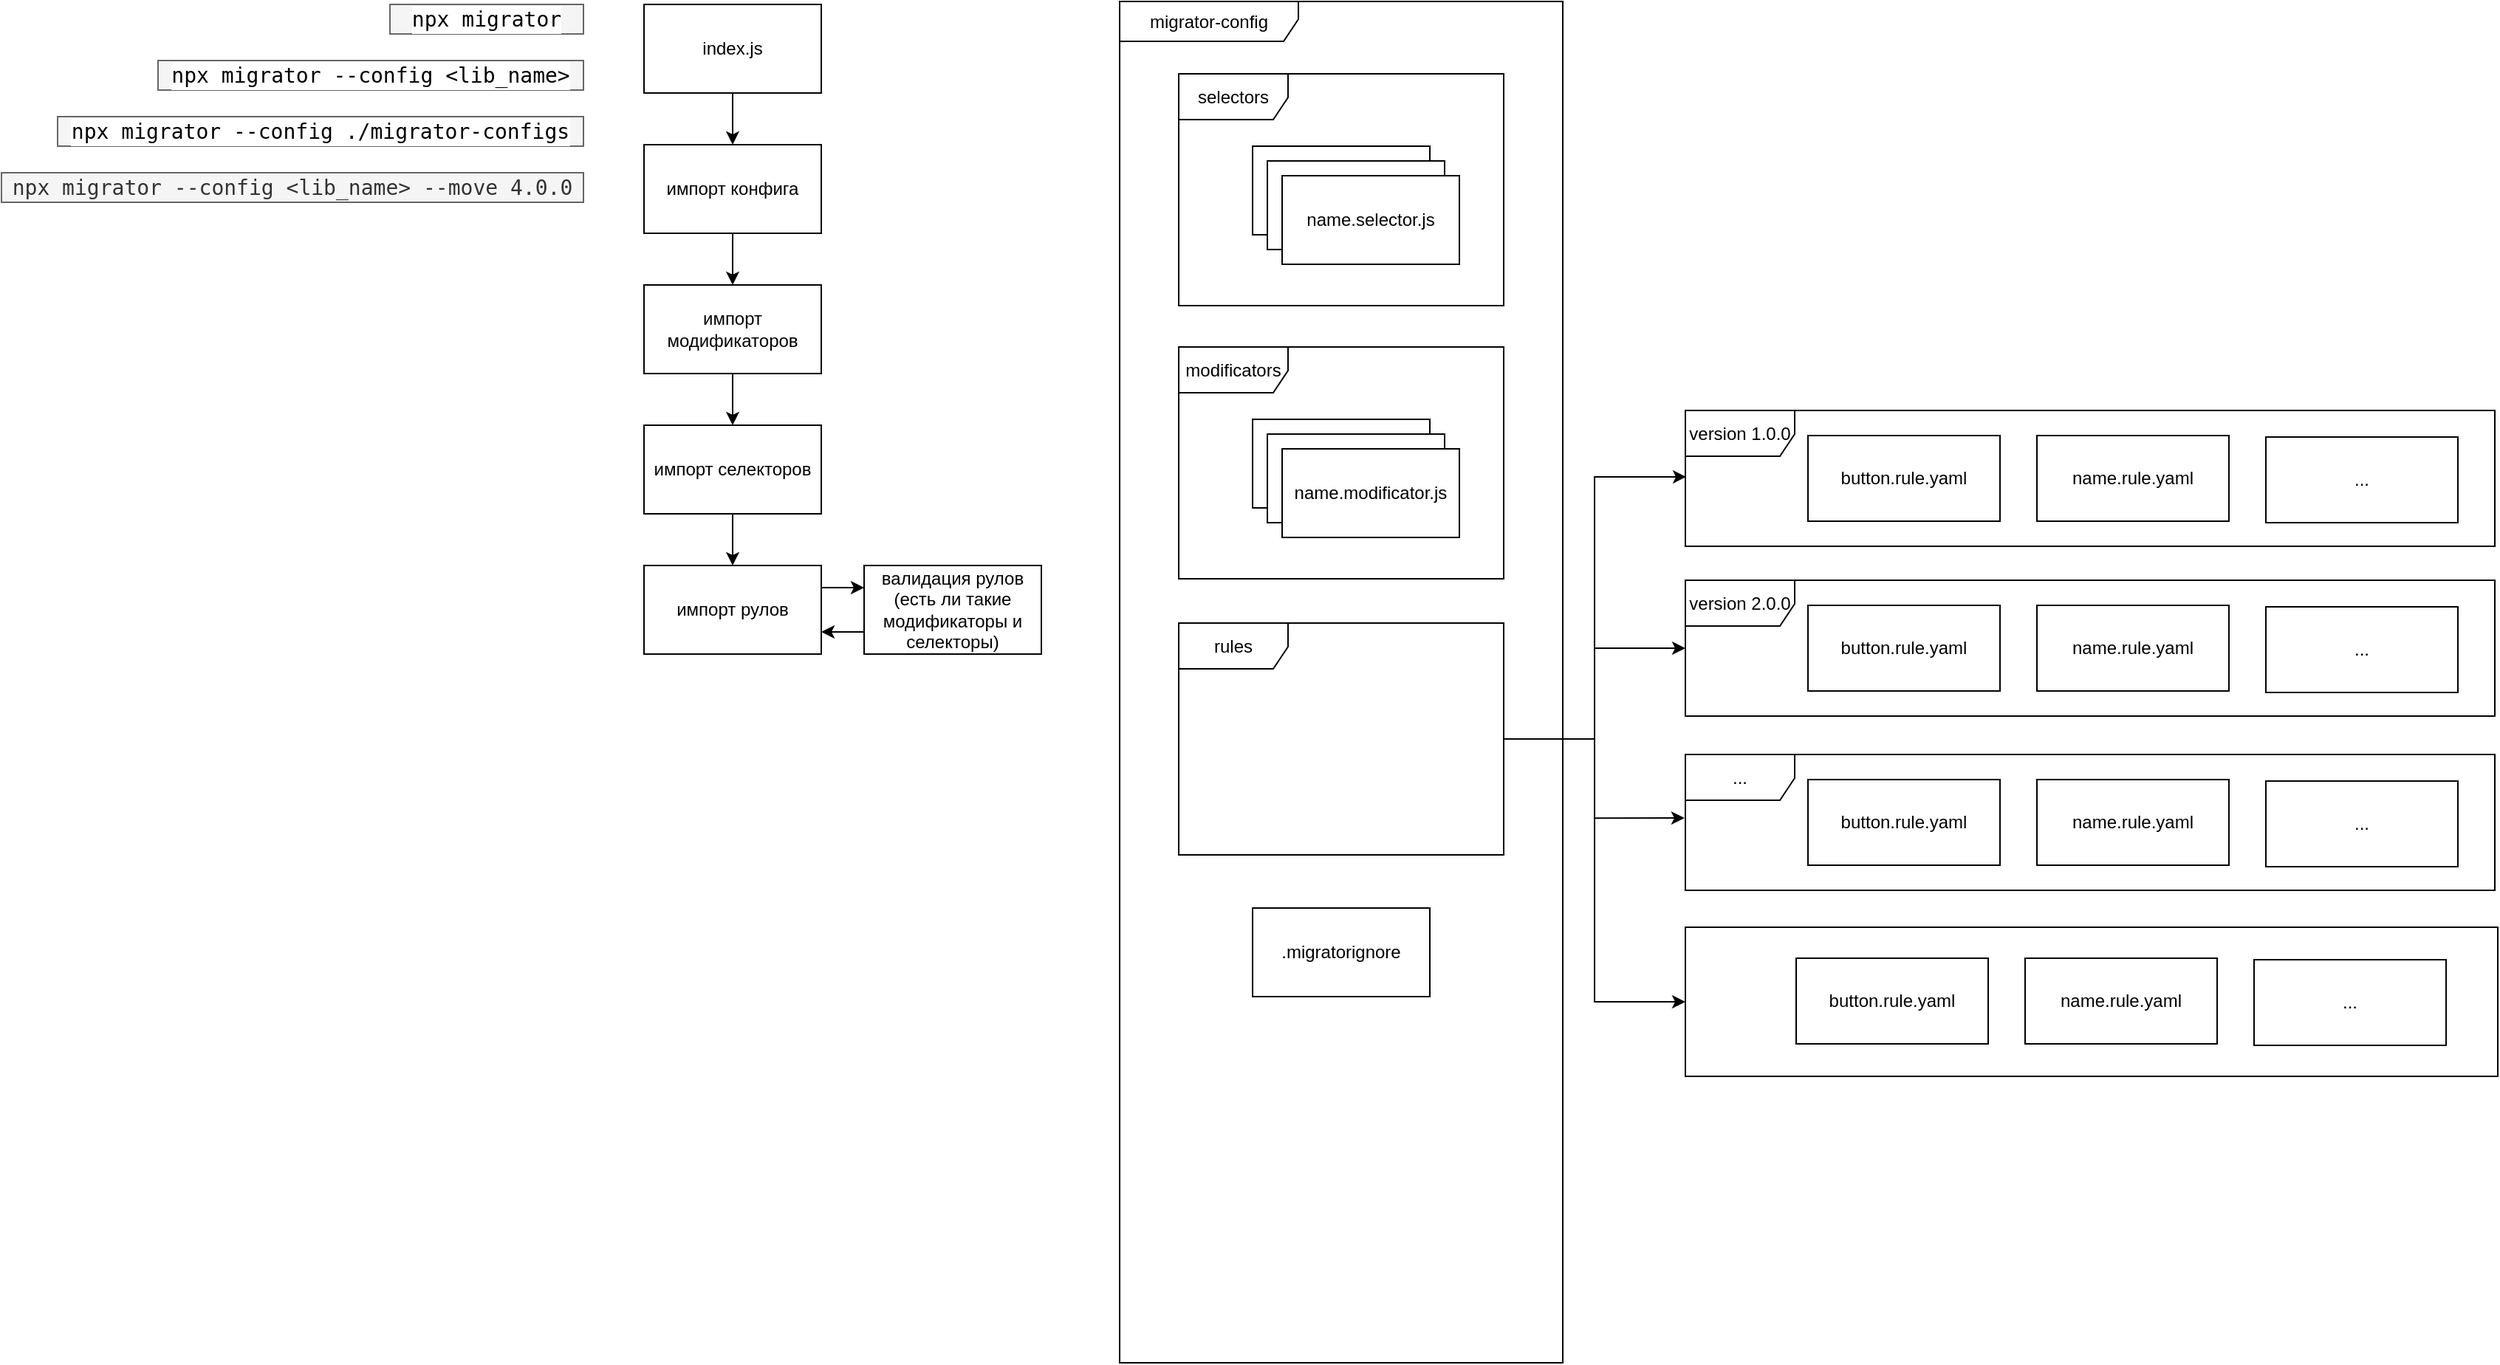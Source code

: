 <mxfile>
    <diagram id="eoj9MSnaxErYWUOsbj-o" name="Страница 1">
        <mxGraphModel dx="1166" dy="40" grid="0" gridSize="10" guides="1" tooltips="1" connect="1" arrows="1" fold="1" page="0" pageScale="1" pageWidth="827" pageHeight="1169" math="0" shadow="0">
            <root>
                <mxCell id="0"/>
                <mxCell id="1" parent="0"/>
                <mxCell id="88" value="" style="edgeStyle=orthogonalEdgeStyle;rounded=0;orthogonalLoop=1;jettySize=auto;html=1;" edge="1" parent="1" source="PYiMBZbeEy-rtbewGdzI-4" target="14">
                    <mxGeometry relative="1" as="geometry"/>
                </mxCell>
                <mxCell id="PYiMBZbeEy-rtbewGdzI-4" value="index.js" style="rounded=0;whiteSpace=wrap;html=1;" parent="1" vertex="1">
                    <mxGeometry x="185" y="473" width="120" height="60" as="geometry"/>
                </mxCell>
                <mxCell id="PYiMBZbeEy-rtbewGdzI-21" value="migrator-config" style="shape=umlFrame;whiteSpace=wrap;html=1;width=121;height=27;" parent="1" vertex="1">
                    <mxGeometry x="507" y="471" width="300" height="922" as="geometry"/>
                </mxCell>
                <mxCell id="3" value="" style="group" parent="1" vertex="1" connectable="0">
                    <mxGeometry x="547" y="520" width="220" height="157" as="geometry"/>
                </mxCell>
                <mxCell id="PYiMBZbeEy-rtbewGdzI-22" value="selectors" style="shape=umlFrame;whiteSpace=wrap;html=1;width=74;height=31;" parent="3" vertex="1">
                    <mxGeometry width="220" height="157" as="geometry"/>
                </mxCell>
                <mxCell id="2" value="" style="group" parent="3" vertex="1" connectable="0">
                    <mxGeometry x="50" y="49" width="140" height="80" as="geometry"/>
                </mxCell>
                <mxCell id="PYiMBZbeEy-rtbewGdzI-23" value="name.selector.js" style="rounded=0;whiteSpace=wrap;html=1;" parent="2" vertex="1">
                    <mxGeometry width="120" height="60" as="geometry"/>
                </mxCell>
                <mxCell id="PYiMBZbeEy-rtbewGdzI-24" value="name.selector.js" style="rounded=0;whiteSpace=wrap;html=1;" parent="2" vertex="1">
                    <mxGeometry x="10" y="10" width="120" height="60" as="geometry"/>
                </mxCell>
                <mxCell id="PYiMBZbeEy-rtbewGdzI-25" value="name.selector.js" style="rounded=0;whiteSpace=wrap;html=1;" parent="2" vertex="1">
                    <mxGeometry x="20" y="20" width="120" height="60" as="geometry"/>
                </mxCell>
                <mxCell id="5" value="" style="group" parent="1" vertex="1" connectable="0">
                    <mxGeometry x="547" y="705" width="220" height="157" as="geometry"/>
                </mxCell>
                <mxCell id="PYiMBZbeEy-rtbewGdzI-26" value="modificators" style="shape=umlFrame;whiteSpace=wrap;html=1;width=74;height=31;" parent="5" vertex="1">
                    <mxGeometry width="220" height="157" as="geometry"/>
                </mxCell>
                <mxCell id="4" value="" style="group" parent="5" vertex="1" connectable="0">
                    <mxGeometry x="50" y="49" width="140" height="80" as="geometry"/>
                </mxCell>
                <mxCell id="PYiMBZbeEy-rtbewGdzI-27" value="name.rules.js" style="rounded=0;whiteSpace=wrap;html=1;" parent="4" vertex="1">
                    <mxGeometry width="120" height="60" as="geometry"/>
                </mxCell>
                <mxCell id="PYiMBZbeEy-rtbewGdzI-28" value="name.rules.js" style="rounded=0;whiteSpace=wrap;html=1;" parent="4" vertex="1">
                    <mxGeometry x="10" y="10" width="120" height="60" as="geometry"/>
                </mxCell>
                <mxCell id="PYiMBZbeEy-rtbewGdzI-29" value="name.modificator.js" style="rounded=0;whiteSpace=wrap;html=1;" parent="4" vertex="1">
                    <mxGeometry x="20" y="20" width="120" height="60" as="geometry"/>
                </mxCell>
                <mxCell id="6" value="" style="group" parent="1" vertex="1" connectable="0">
                    <mxGeometry x="547" y="892" width="220" height="157" as="geometry"/>
                </mxCell>
                <mxCell id="7" value="rules" style="shape=umlFrame;whiteSpace=wrap;html=1;width=74;height=31;" parent="6" vertex="1">
                    <mxGeometry width="220" height="157" as="geometry"/>
                </mxCell>
                <mxCell id="92" value="" style="edgeStyle=orthogonalEdgeStyle;rounded=0;orthogonalLoop=1;jettySize=auto;html=1;" edge="1" parent="1" source="14" target="91">
                    <mxGeometry relative="1" as="geometry"/>
                </mxCell>
                <mxCell id="14" value="импорт конфига" style="rounded=0;whiteSpace=wrap;html=1;" parent="1" vertex="1">
                    <mxGeometry x="185" y="568" width="120" height="60" as="geometry"/>
                </mxCell>
                <mxCell id="18" value=".migratorignore" style="rounded=0;whiteSpace=wrap;html=1;" parent="1" vertex="1">
                    <mxGeometry x="597" y="1085" width="120" height="60" as="geometry"/>
                </mxCell>
                <mxCell id="19" value="&lt;meta charset=&quot;utf-8&quot;&gt;&lt;div style=&quot;color: rgb(0, 0, 0); background-color: rgb(255, 255, 255); font-family: &amp;quot;droid sans mono&amp;quot;, monospace, monospace, &amp;quot;droid sans fallback&amp;quot;; font-weight: normal; font-size: 14px; line-height: 19px;&quot;&gt;&lt;div&gt;&lt;span style=&quot;color: #000000&quot;&gt;npx migrator --config &amp;lt;lib_name&amp;gt;&lt;/span&gt;&lt;/div&gt;&lt;/div&gt;" style="text;html=1;strokeColor=#666666;fillColor=#f5f5f5;align=center;verticalAlign=middle;whiteSpace=wrap;rounded=0;fontColor=#333333;" parent="1" vertex="1">
                    <mxGeometry x="-144" y="511" width="288" height="20" as="geometry"/>
                </mxCell>
                <mxCell id="20" value="&lt;div style=&quot;font-family: &amp;#34;droid sans mono&amp;#34; , monospace , monospace , &amp;#34;droid sans fallback&amp;#34; ; font-size: 14px ; line-height: 19px&quot;&gt;npx migrator --config &amp;lt;lib_name&amp;gt; --move 4.0.0&lt;/div&gt;" style="text;html=1;strokeColor=#666666;fillColor=#f5f5f5;align=center;verticalAlign=middle;whiteSpace=wrap;rounded=0;fontColor=#333333;" parent="1" vertex="1">
                    <mxGeometry x="-250" y="587" width="394" height="20" as="geometry"/>
                </mxCell>
                <mxCell id="21" value="&lt;meta charset=&quot;utf-8&quot;&gt;&lt;div style=&quot;color: rgb(0, 0, 0); background-color: rgb(255, 255, 255); font-family: &amp;quot;droid sans mono&amp;quot;, monospace, monospace, &amp;quot;droid sans fallback&amp;quot;; font-weight: normal; font-size: 14px; line-height: 19px;&quot;&gt;&lt;div&gt;&lt;span style=&quot;color: #000000&quot;&gt;npx migrator --config ./migrator-configs&lt;/span&gt;&lt;/div&gt;&lt;/div&gt;" style="text;html=1;strokeColor=#666666;fillColor=#f5f5f5;align=center;verticalAlign=middle;whiteSpace=wrap;rounded=0;fontColor=#333333;" parent="1" vertex="1">
                    <mxGeometry x="-212" y="549" width="356" height="20" as="geometry"/>
                </mxCell>
                <mxCell id="22" value="&lt;div style=&quot;color: rgb(0 , 0 , 0) ; background-color: rgb(255 , 255 , 255) ; font-family: &amp;#34;droid sans mono&amp;#34; , monospace , monospace , &amp;#34;droid sans fallback&amp;#34; ; font-weight: normal ; font-size: 14px ; line-height: 19px&quot;&gt;&lt;div&gt;&lt;span style=&quot;color: #000000&quot;&gt;npx migrator&lt;/span&gt;&lt;/div&gt;&lt;/div&gt;" style="text;html=1;strokeColor=#666666;fillColor=#f5f5f5;align=center;verticalAlign=middle;whiteSpace=wrap;rounded=0;fontColor=#333333;" vertex="1" parent="1">
                    <mxGeometry x="13" y="473" width="131" height="20" as="geometry"/>
                </mxCell>
                <mxCell id="56" value="version 1.0.0" style="shape=umlFrame;whiteSpace=wrap;html=1;width=74;height=31;" vertex="1" parent="1">
                    <mxGeometry x="890" y="748" width="548" height="92" as="geometry"/>
                </mxCell>
                <mxCell id="70" value="..." style="rounded=0;whiteSpace=wrap;html=1;" vertex="1" parent="1">
                    <mxGeometry x="1283" y="766" width="130" height="58" as="geometry"/>
                </mxCell>
                <mxCell id="66" value="name.rule.yaml" style="rounded=0;whiteSpace=wrap;html=1;" vertex="1" parent="1">
                    <mxGeometry x="1128" y="765" width="130" height="58" as="geometry"/>
                </mxCell>
                <mxCell id="11" value="button.rule.yaml" style="rounded=0;whiteSpace=wrap;html=1;" parent="1" vertex="1">
                    <mxGeometry x="973" y="765" width="130" height="58" as="geometry"/>
                </mxCell>
                <mxCell id="72" value="version 2.0.0" style="shape=umlFrame;whiteSpace=wrap;html=1;width=74;height=31;" vertex="1" parent="1">
                    <mxGeometry x="890" y="863" width="548" height="92" as="geometry"/>
                </mxCell>
                <mxCell id="73" value="..." style="rounded=0;whiteSpace=wrap;html=1;" vertex="1" parent="1">
                    <mxGeometry x="1283" y="881" width="130" height="58" as="geometry"/>
                </mxCell>
                <mxCell id="74" value="name.rule.yaml" style="rounded=0;whiteSpace=wrap;html=1;" vertex="1" parent="1">
                    <mxGeometry x="1128" y="880" width="130" height="58" as="geometry"/>
                </mxCell>
                <mxCell id="75" value="button.rule.yaml" style="rounded=0;whiteSpace=wrap;html=1;" vertex="1" parent="1">
                    <mxGeometry x="973" y="880" width="130" height="58" as="geometry"/>
                </mxCell>
                <mxCell id="76" style="edgeStyle=orthogonalEdgeStyle;rounded=0;orthogonalLoop=1;jettySize=auto;html=1;" edge="1" parent="1" source="7" target="72">
                    <mxGeometry relative="1" as="geometry"/>
                </mxCell>
                <mxCell id="77" value="..." style="shape=umlFrame;whiteSpace=wrap;html=1;width=74;height=31;" vertex="1" parent="1">
                    <mxGeometry x="890" y="981" width="548" height="92" as="geometry"/>
                </mxCell>
                <mxCell id="78" value="..." style="rounded=0;whiteSpace=wrap;html=1;" vertex="1" parent="1">
                    <mxGeometry x="1283" y="999" width="130" height="58" as="geometry"/>
                </mxCell>
                <mxCell id="79" value="name.rule.yaml" style="rounded=0;whiteSpace=wrap;html=1;" vertex="1" parent="1">
                    <mxGeometry x="1128" y="998" width="130" height="58" as="geometry"/>
                </mxCell>
                <mxCell id="80" value="button.rule.yaml" style="rounded=0;whiteSpace=wrap;html=1;" vertex="1" parent="1">
                    <mxGeometry x="973" y="998" width="130" height="58" as="geometry"/>
                </mxCell>
                <mxCell id="81" style="edgeStyle=orthogonalEdgeStyle;rounded=0;orthogonalLoop=1;jettySize=auto;html=1;entryX=-0.001;entryY=0.468;entryDx=0;entryDy=0;entryPerimeter=0;" edge="1" parent="1" source="7" target="77">
                    <mxGeometry relative="1" as="geometry"/>
                </mxCell>
                <mxCell id="82" value="" style="whiteSpace=wrap;html=1;" vertex="1" parent="1">
                    <mxGeometry x="890" y="1098" width="550" height="101" as="geometry"/>
                </mxCell>
                <mxCell id="83" value="button.rule.yaml" style="rounded=0;whiteSpace=wrap;html=1;" vertex="1" parent="1">
                    <mxGeometry x="965" y="1119" width="130" height="58" as="geometry"/>
                </mxCell>
                <mxCell id="84" value="name.rule.yaml" style="rounded=0;whiteSpace=wrap;html=1;" vertex="1" parent="1">
                    <mxGeometry x="1120" y="1119" width="130" height="58" as="geometry"/>
                </mxCell>
                <mxCell id="85" value="..." style="rounded=0;whiteSpace=wrap;html=1;" vertex="1" parent="1">
                    <mxGeometry x="1275" y="1120" width="130" height="58" as="geometry"/>
                </mxCell>
                <mxCell id="86" style="edgeStyle=orthogonalEdgeStyle;rounded=0;orthogonalLoop=1;jettySize=auto;html=1;entryX=0;entryY=0.5;entryDx=0;entryDy=0;" edge="1" parent="1" source="7" target="82">
                    <mxGeometry relative="1" as="geometry"/>
                </mxCell>
                <mxCell id="87" style="edgeStyle=orthogonalEdgeStyle;rounded=0;orthogonalLoop=1;jettySize=auto;html=1;entryX=0.001;entryY=0.489;entryDx=0;entryDy=0;entryPerimeter=0;" edge="1" parent="1" source="7" target="56">
                    <mxGeometry relative="1" as="geometry"/>
                </mxCell>
                <mxCell id="97" value="" style="edgeStyle=orthogonalEdgeStyle;rounded=0;orthogonalLoop=1;jettySize=auto;html=1;" edge="1" parent="1" source="89" target="96">
                    <mxGeometry relative="1" as="geometry"/>
                </mxCell>
                <mxCell id="89" value="импорт селекторов" style="rounded=0;whiteSpace=wrap;html=1;" vertex="1" parent="1">
                    <mxGeometry x="185" y="758" width="120" height="60" as="geometry"/>
                </mxCell>
                <mxCell id="93" value="" style="edgeStyle=orthogonalEdgeStyle;rounded=0;orthogonalLoop=1;jettySize=auto;html=1;" edge="1" parent="1" source="91" target="89">
                    <mxGeometry relative="1" as="geometry"/>
                </mxCell>
                <mxCell id="91" value="импорт модификаторов" style="rounded=0;whiteSpace=wrap;html=1;" vertex="1" parent="1">
                    <mxGeometry x="185" y="663" width="120" height="60" as="geometry"/>
                </mxCell>
                <mxCell id="101" value="" style="group" vertex="1" connectable="0" parent="1">
                    <mxGeometry x="185" y="853" width="269" height="60" as="geometry"/>
                </mxCell>
                <mxCell id="96" value="импорт рулов" style="rounded=0;whiteSpace=wrap;html=1;" vertex="1" parent="101">
                    <mxGeometry width="120" height="60" as="geometry"/>
                </mxCell>
                <mxCell id="100" style="edgeStyle=orthogonalEdgeStyle;rounded=0;orthogonalLoop=1;jettySize=auto;html=1;exitX=0;exitY=0.75;exitDx=0;exitDy=0;entryX=1;entryY=0.75;entryDx=0;entryDy=0;" edge="1" parent="101" source="98" target="96">
                    <mxGeometry relative="1" as="geometry"/>
                </mxCell>
                <mxCell id="98" value="валидация рулов&lt;br&gt;(есть ли такие модификаторы и селекторы)" style="rounded=0;whiteSpace=wrap;html=1;" vertex="1" parent="101">
                    <mxGeometry x="149" width="120" height="60" as="geometry"/>
                </mxCell>
                <mxCell id="99" style="edgeStyle=orthogonalEdgeStyle;rounded=0;orthogonalLoop=1;jettySize=auto;html=1;exitX=1;exitY=0.25;exitDx=0;exitDy=0;entryX=0;entryY=0.25;entryDx=0;entryDy=0;" edge="1" parent="101" source="96" target="98">
                    <mxGeometry relative="1" as="geometry"/>
                </mxCell>
            </root>
        </mxGraphModel>
    </diagram>
</mxfile>